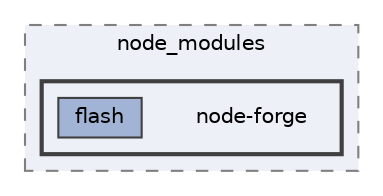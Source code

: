 digraph "pkiclassroomrescheduler/src/main/frontend/node_modules/node-forge"
{
 // LATEX_PDF_SIZE
  bgcolor="transparent";
  edge [fontname=Helvetica,fontsize=10,labelfontname=Helvetica,labelfontsize=10];
  node [fontname=Helvetica,fontsize=10,shape=box,height=0.2,width=0.4];
  compound=true
  subgraph clusterdir_72953eda66ccb3a2722c28e1c3e6c23b {
    graph [ bgcolor="#edf0f7", pencolor="grey50", label="node_modules", fontname=Helvetica,fontsize=10 style="filled,dashed", URL="dir_72953eda66ccb3a2722c28e1c3e6c23b.html",tooltip=""]
  subgraph clusterdir_e3860aaa0b6fb60cf7a387f9817bfdc8 {
    graph [ bgcolor="#edf0f7", pencolor="grey25", label="", fontname=Helvetica,fontsize=10 style="filled,bold", URL="dir_e3860aaa0b6fb60cf7a387f9817bfdc8.html",tooltip=""]
    dir_e3860aaa0b6fb60cf7a387f9817bfdc8 [shape=plaintext, label="node-forge"];
  dir_ae861d72c7e1295a25293a79c92270f9 [label="flash", fillcolor="#a2b4d6", color="grey25", style="filled", URL="dir_ae861d72c7e1295a25293a79c92270f9.html",tooltip=""];
  }
  }
}
